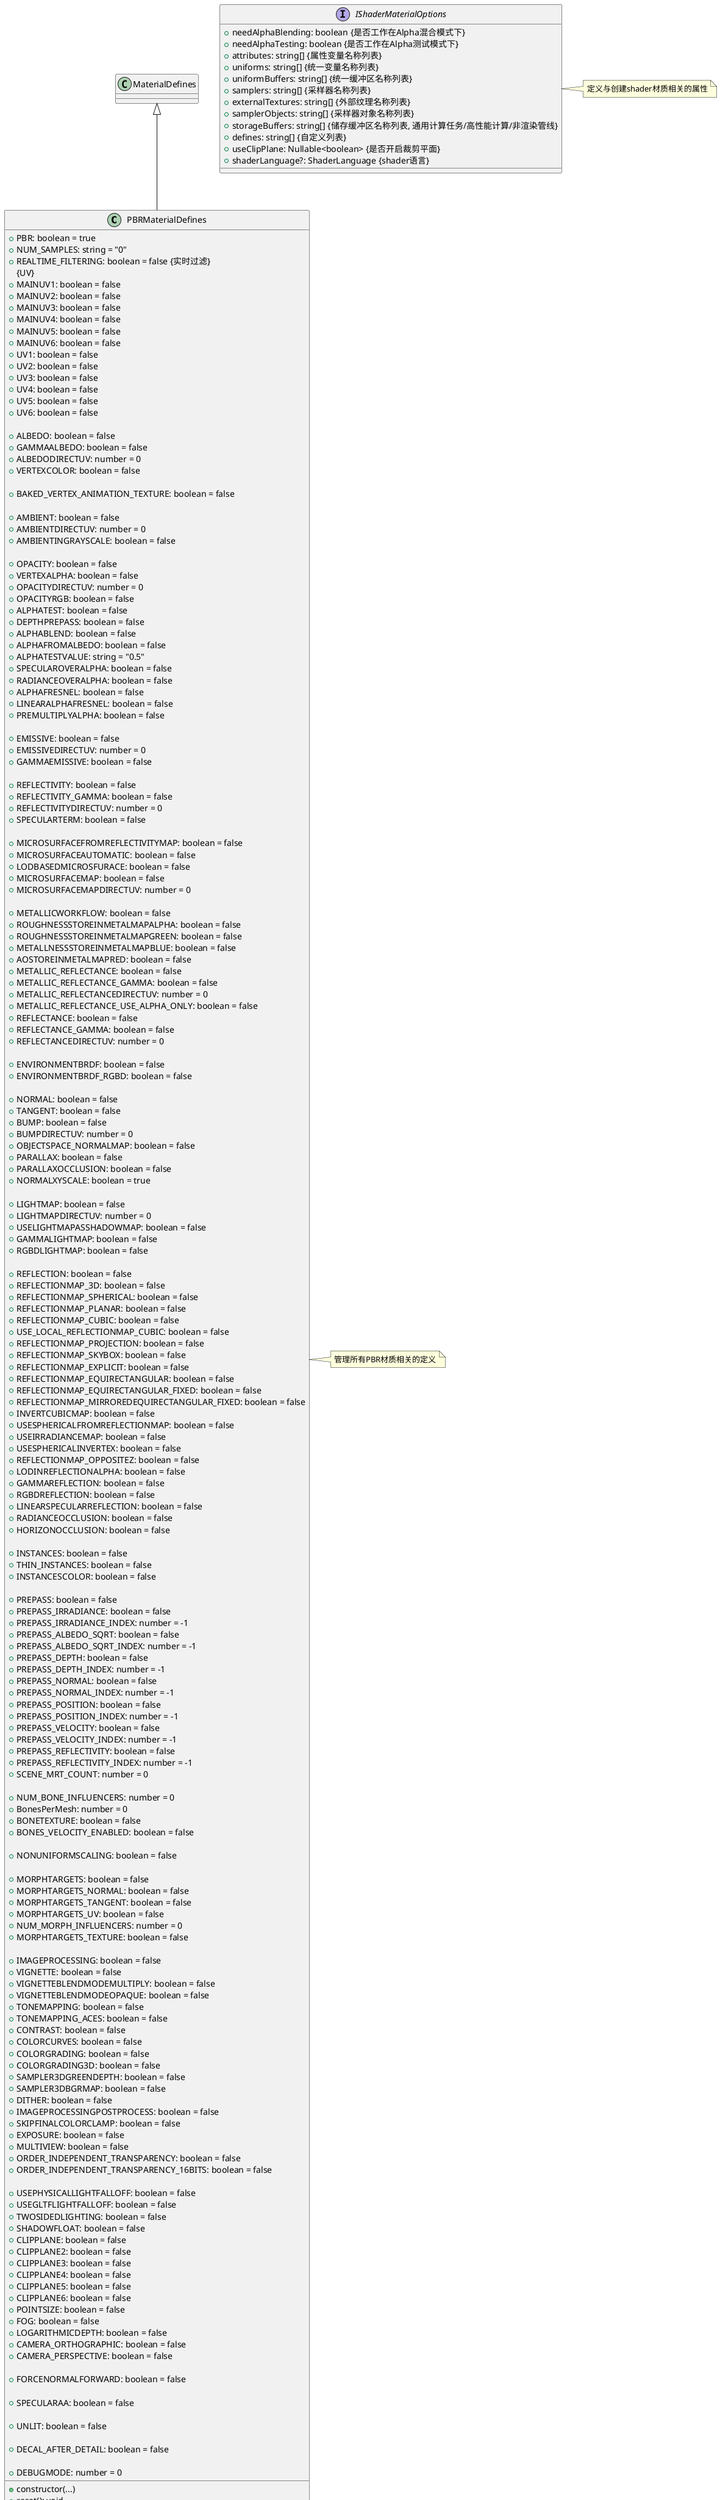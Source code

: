 @startuml PBRMaterial
class PBRMaterialDefines extends MaterialDefines{
  +PBR: boolean = true 
  +NUM_SAMPLES: string = "0" 
  +REALTIME_FILTERING: boolean = false {实时过滤}
  {UV}
  +MAINUV1: boolean = false 
  +MAINUV2: boolean = false
  +MAINUV3: boolean = false
  +MAINUV4: boolean = false
  +MAINUV5: boolean = false
  +MAINUV6: boolean = false
  +UV1: boolean = false
  +UV2: boolean = false
  +UV3: boolean = false
  +UV4: boolean = false
  +UV5: boolean = false
  +UV6: boolean = false

  +ALBEDO: boolean = false
  +GAMMAALBEDO: boolean = false
  +ALBEDODIRECTUV: number = 0
  +VERTEXCOLOR: boolean = false

  +BAKED_VERTEX_ANIMATION_TEXTURE: boolean = false

  +AMBIENT: boolean = false
  +AMBIENTDIRECTUV: number = 0
  +AMBIENTINGRAYSCALE: boolean = false

  +OPACITY: boolean = false
  +VERTEXALPHA: boolean = false
  +OPACITYDIRECTUV: number = 0
  +OPACITYRGB: boolean = false
  +ALPHATEST: boolean = false
  +DEPTHPREPASS: boolean = false
  +ALPHABLEND: boolean = false
  +ALPHAFROMALBEDO: boolean = false
  +ALPHATESTVALUE: string = "0.5"
  +SPECULAROVERALPHA: boolean = false
  +RADIANCEOVERALPHA: boolean = false
  +ALPHAFRESNEL: boolean = false
  +LINEARALPHAFRESNEL: boolean = false
  +PREMULTIPLYALPHA: boolean = false

  +EMISSIVE: boolean = false
  +EMISSIVEDIRECTUV: number = 0
  +GAMMAEMISSIVE: boolean = false

  +REFLECTIVITY: boolean = false
  +REFLECTIVITY_GAMMA: boolean = false
  +REFLECTIVITYDIRECTUV: number = 0
  +SPECULARTERM: boolean = false

  +MICROSURFACEFROMREFLECTIVITYMAP: boolean = false
  +MICROSURFACEAUTOMATIC: boolean = false
  +LODBASEDMICROSFURACE: boolean = false
  +MICROSURFACEMAP: boolean = false
  +MICROSURFACEMAPDIRECTUV: number = 0

  +METALLICWORKFLOW: boolean = false
  +ROUGHNESSSTOREINMETALMAPALPHA: boolean = false
  +ROUGHNESSSTOREINMETALMAPGREEN: boolean = false
  +METALLNESSSTOREINMETALMAPBLUE: boolean = false
  +AOSTOREINMETALMAPRED: boolean = false
  +METALLIC_REFLECTANCE: boolean = false
  +METALLIC_REFLECTANCE_GAMMA: boolean = false
  +METALLIC_REFLECTANCEDIRECTUV: number = 0
  +METALLIC_REFLECTANCE_USE_ALPHA_ONLY: boolean = false
  +REFLECTANCE: boolean = false
  +REFLECTANCE_GAMMA: boolean = false
  +REFLECTANCEDIRECTUV: number = 0

  +ENVIRONMENTBRDF: boolean = false
  +ENVIRONMENTBRDF_RGBD: boolean = false

  +NORMAL: boolean = false
  +TANGENT: boolean = false
  +BUMP: boolean = false
  +BUMPDIRECTUV: number = 0
  +OBJECTSPACE_NORMALMAP: boolean = false
  +PARALLAX: boolean = false
  +PARALLAXOCCLUSION: boolean = false
  +NORMALXYSCALE: boolean = true

  +LIGHTMAP: boolean = false
  +LIGHTMAPDIRECTUV: number = 0
  +USELIGHTMAPASSHADOWMAP: boolean = false
  +GAMMALIGHTMAP: boolean = false
  +RGBDLIGHTMAP: boolean = false

  +REFLECTION: boolean = false
  +REFLECTIONMAP_3D: boolean = false
  +REFLECTIONMAP_SPHERICAL: boolean = false
  +REFLECTIONMAP_PLANAR: boolean = false
  +REFLECTIONMAP_CUBIC: boolean = false
  +USE_LOCAL_REFLECTIONMAP_CUBIC: boolean = false
  +REFLECTIONMAP_PROJECTION: boolean = false
  +REFLECTIONMAP_SKYBOX: boolean = false
  +REFLECTIONMAP_EXPLICIT: boolean = false
  +REFLECTIONMAP_EQUIRECTANGULAR: boolean = false
  +REFLECTIONMAP_EQUIRECTANGULAR_FIXED: boolean = false
  +REFLECTIONMAP_MIRROREDEQUIRECTANGULAR_FIXED: boolean = false
  +INVERTCUBICMAP: boolean = false
  +USESPHERICALFROMREFLECTIONMAP: boolean = false
  +USEIRRADIANCEMAP: boolean = false
  +USESPHERICALINVERTEX: boolean = false
  +REFLECTIONMAP_OPPOSITEZ: boolean = false
  +LODINREFLECTIONALPHA: boolean = false
  +GAMMAREFLECTION: boolean = false
  +RGBDREFLECTION: boolean = false
  +LINEARSPECULARREFLECTION: boolean = false
  +RADIANCEOCCLUSION: boolean = false
  +HORIZONOCCLUSION: boolean = false

  +INSTANCES: boolean = false
  +THIN_INSTANCES: boolean = false
  +INSTANCESCOLOR: boolean = false

  +PREPASS: boolean = false
  +PREPASS_IRRADIANCE: boolean = false
  +PREPASS_IRRADIANCE_INDEX: number = -1
  +PREPASS_ALBEDO_SQRT: boolean = false
  +PREPASS_ALBEDO_SQRT_INDEX: number = -1
  +PREPASS_DEPTH: boolean = false
  +PREPASS_DEPTH_INDEX: number = -1
  +PREPASS_NORMAL: boolean = false
  +PREPASS_NORMAL_INDEX: number = -1
  +PREPASS_POSITION: boolean = false
  +PREPASS_POSITION_INDEX: number = -1
  +PREPASS_VELOCITY: boolean = false
  +PREPASS_VELOCITY_INDEX: number = -1
  +PREPASS_REFLECTIVITY: boolean = false
  +PREPASS_REFLECTIVITY_INDEX: number = -1
  +SCENE_MRT_COUNT: number = 0

  +NUM_BONE_INFLUENCERS: number = 0
  +BonesPerMesh: number = 0
  +BONETEXTURE: boolean = false
  +BONES_VELOCITY_ENABLED: boolean = false

  +NONUNIFORMSCALING: boolean = false

  +MORPHTARGETS: boolean = false
  +MORPHTARGETS_NORMAL: boolean = false
  +MORPHTARGETS_TANGENT: boolean = false
  +MORPHTARGETS_UV: boolean = false
  +NUM_MORPH_INFLUENCERS: number = 0
  +MORPHTARGETS_TEXTURE: boolean = false

  +IMAGEPROCESSING: boolean = false
  +VIGNETTE: boolean = false
  +VIGNETTEBLENDMODEMULTIPLY: boolean = false
  +VIGNETTEBLENDMODEOPAQUE: boolean = false
  +TONEMAPPING: boolean = false
  +TONEMAPPING_ACES: boolean = false
  +CONTRAST: boolean = false
  +COLORCURVES: boolean = false
  +COLORGRADING: boolean = false
  +COLORGRADING3D: boolean = false
  +SAMPLER3DGREENDEPTH: boolean = false
  +SAMPLER3DBGRMAP: boolean = false
  +DITHER: boolean = false
  +IMAGEPROCESSINGPOSTPROCESS: boolean = false
  +SKIPFINALCOLORCLAMP: boolean = false
  +EXPOSURE: boolean = false
  +MULTIVIEW: boolean = false
  +ORDER_INDEPENDENT_TRANSPARENCY: boolean = false
  +ORDER_INDEPENDENT_TRANSPARENCY_16BITS: boolean = false

  +USEPHYSICALLIGHTFALLOFF: boolean = false
  +USEGLTFLIGHTFALLOFF: boolean = false
  +TWOSIDEDLIGHTING: boolean = false
  +SHADOWFLOAT: boolean = false
  +CLIPPLANE: boolean = false
  +CLIPPLANE2: boolean = false
  +CLIPPLANE3: boolean = false
  +CLIPPLANE4: boolean = false
  +CLIPPLANE5: boolean = false
  +CLIPPLANE6: boolean = false
  +POINTSIZE: boolean = false
  +FOG: boolean = false
  +LOGARITHMICDEPTH: boolean = false
  +CAMERA_ORTHOGRAPHIC: boolean = false
  +CAMERA_PERSPECTIVE: boolean = false

  +FORCENORMALFORWARD: boolean = false

  +SPECULARAA: boolean = false

  +UNLIT: boolean = false

  +DECAL_AFTER_DETAIL: boolean = false

  +DEBUGMODE: number = 0

  +constructor(...)
  +reset(): void
}
note right of PBRMaterialDefines
管理所有PBR材质相关的定义
endnote

interface IShaderMaterialOptions{
  +needAlphaBlending: boolean {是否工作在Alpha混合模式下}
  +needAlphaTesting: boolean {是否工作在Alpha测试模式下}
  +attributes: string[] {属性变量名称列表}
  +uniforms: string[] {统一变量名称列表}
  +uniformBuffers: string[] {统一缓冲区名称列表}
  +samplers: string[] {采样器名称列表}
  +externalTextures: string[] {外部纹理名称列表}
  +samplerObjects: string[] {采样器对象名称列表}
  +storageBuffers: string[] {储存缓冲区名称列表, 通用计算任务/高性能计算/非渲染管线}
  +defines: string[] {自定义列表}
  +useClipPlane: Nullable<boolean> {是否开启裁剪平面}
  +shaderLanguage?: ShaderLanguage {shader语言}
}
note right of IShaderMaterialOptions
定义与创建shader材质相关的属性
endnote
@enduml